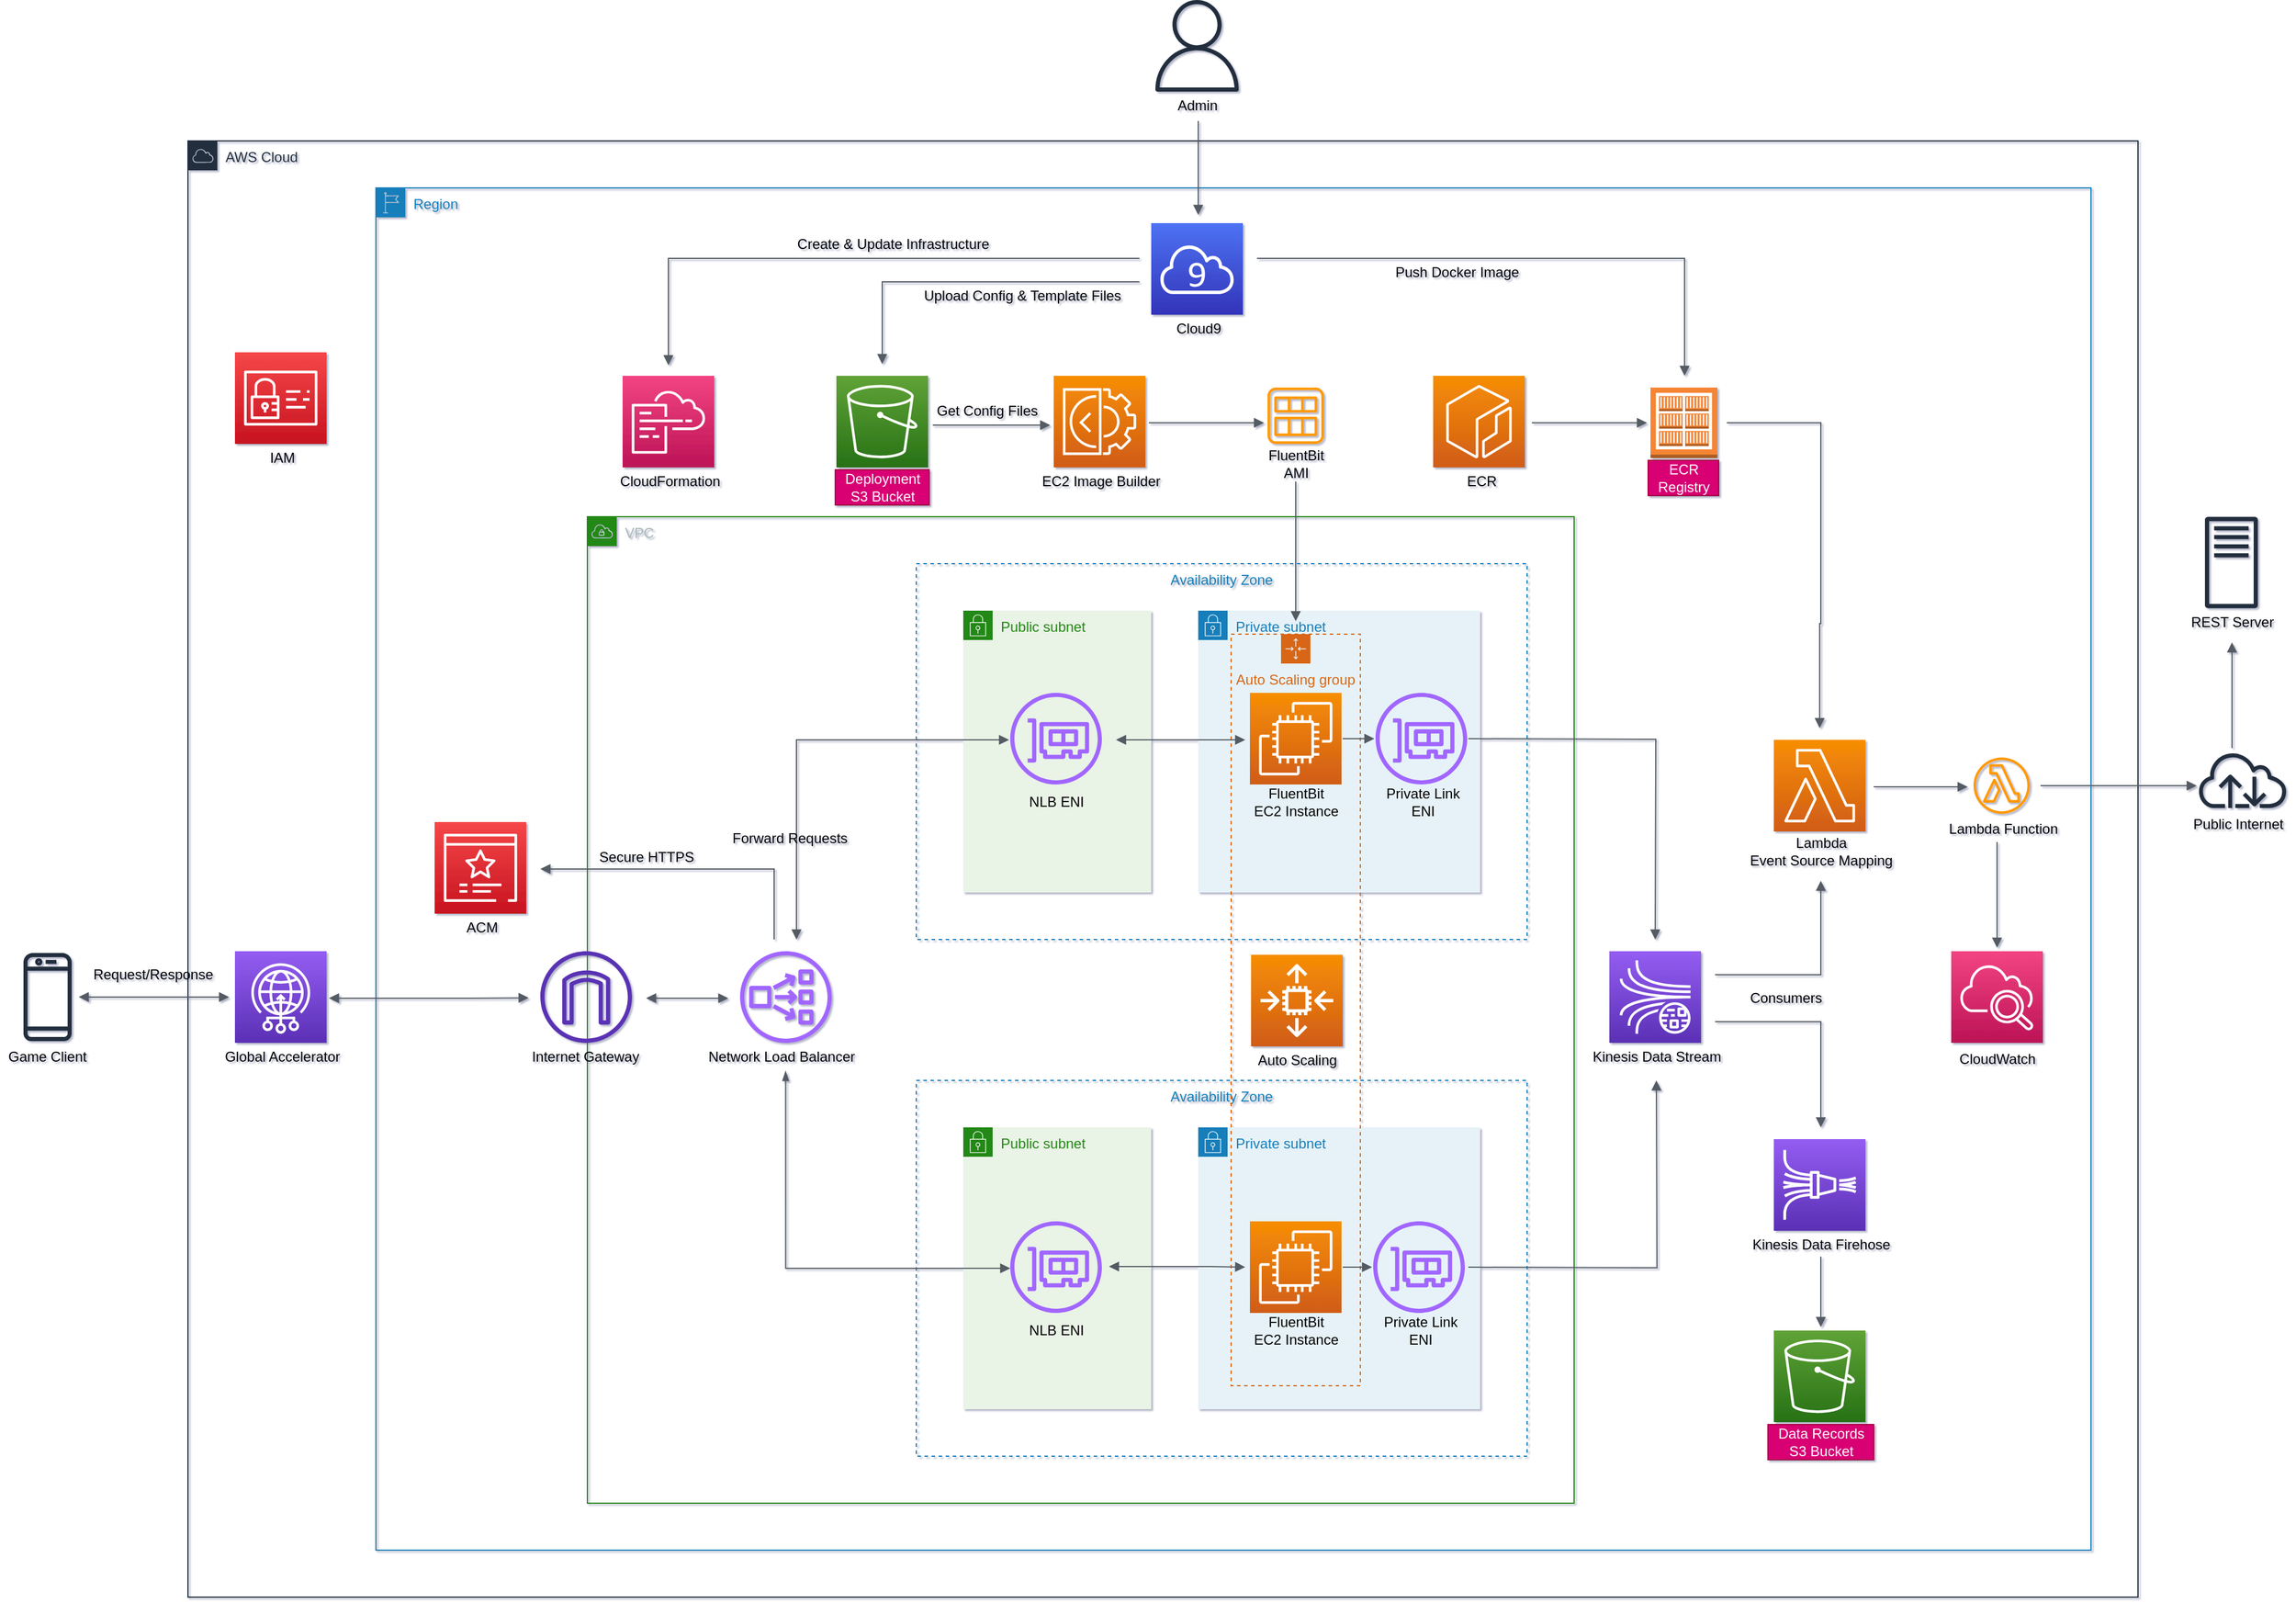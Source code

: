<mxfile version="15.4.0" type="device"><diagram id="oM9d7TpQ21V_8b6BZ9Dz" name="Page-1"><mxGraphModel dx="946" dy="680" grid="1" gridSize="10" guides="1" tooltips="1" connect="1" arrows="1" fold="1" page="1" pageScale="1" pageWidth="200000" pageHeight="200000" math="0" shadow="1"><root><mxCell id="0"/><mxCell id="cVVjXSTc7VcKOAbmypUB-45" value="Layer 0 - AWS" style="" parent="0"/><mxCell id="cVVjXSTc7VcKOAbmypUB-49" value="AWS Cloud" style="points=[[0,0],[0.25,0],[0.5,0],[0.75,0],[1,0],[1,0.25],[1,0.5],[1,0.75],[1,1],[0.75,1],[0.5,1],[0.25,1],[0,1],[0,0.75],[0,0.5],[0,0.25]];outlineConnect=0;gradientColor=none;html=1;whiteSpace=wrap;fontSize=12;fontStyle=0;shape=mxgraph.aws4.group;grIcon=mxgraph.aws4.group_aws_cloud;strokeColor=#232F3E;fillColor=none;verticalAlign=top;align=left;spacingLeft=30;fontColor=#232F3E;dashed=0;shadow=0;" parent="cVVjXSTc7VcKOAbmypUB-45" vertex="1"><mxGeometry x="2340" y="1120" width="1660" height="1240" as="geometry"/></mxCell><mxCell id="cVVjXSTc7VcKOAbmypUB-133" value="Layer 1 - Region" style="" parent="0"/><mxCell id="cVVjXSTc7VcKOAbmypUB-134" value="Region" style="points=[[0,0],[0.25,0],[0.5,0],[0.75,0],[1,0],[1,0.25],[1,0.5],[1,0.75],[1,1],[0.75,1],[0.5,1],[0.25,1],[0,1],[0,0.75],[0,0.5],[0,0.25]];outlineConnect=0;gradientColor=none;html=1;whiteSpace=wrap;fontSize=12;fontStyle=0;shape=mxgraph.aws4.group;grIcon=mxgraph.aws4.group_region;strokeColor=#147EBA;fillColor=none;verticalAlign=top;align=left;spacingLeft=30;fontColor=#147EBA;dashed=0;shadow=0;" parent="cVVjXSTc7VcKOAbmypUB-133" vertex="1"><mxGeometry x="2500" y="1160" width="1460" height="1160" as="geometry"/></mxCell><mxCell id="WE5srLcFB4wfGxk5OwJe-25" value="" style="sketch=0;points=[[0,0,0],[0.25,0,0],[0.5,0,0],[0.75,0,0],[1,0,0],[0,1,0],[0.25,1,0],[0.5,1,0],[0.75,1,0],[1,1,0],[0,0.25,0],[0,0.5,0],[0,0.75,0],[1,0.25,0],[1,0.5,0],[1,0.75,0]];outlineConnect=0;fontColor=#232F3E;gradientColor=#F78E04;gradientDirection=north;fillColor=#D05C17;strokeColor=#ffffff;dashed=0;verticalLabelPosition=bottom;verticalAlign=top;align=center;html=1;fontSize=12;fontStyle=0;aspect=fixed;shape=mxgraph.aws4.resourceIcon;resIcon=mxgraph.aws4.ec2_image_builder;" parent="cVVjXSTc7VcKOAbmypUB-133" vertex="1"><mxGeometry x="3077" y="1320" width="78" height="78" as="geometry"/></mxCell><mxCell id="WE5srLcFB4wfGxk5OwJe-26" value="" style="sketch=0;outlineConnect=0;fontColor=#232F3E;gradientColor=none;fillColor=#FF9900;strokeColor=none;dashed=0;verticalLabelPosition=bottom;verticalAlign=top;align=center;html=1;fontSize=12;fontStyle=0;aspect=fixed;pointerEvents=1;shape=mxgraph.aws4.ami;" parent="cVVjXSTc7VcKOAbmypUB-133" vertex="1"><mxGeometry x="3259" y="1330" width="48" height="48" as="geometry"/></mxCell><mxCell id="WE5srLcFB4wfGxk5OwJe-31" value="" style="edgeStyle=orthogonalEdgeStyle;html=1;endArrow=block;elbow=vertical;startArrow=none;endFill=1;strokeColor=#545B64;rounded=0;" parent="cVVjXSTc7VcKOAbmypUB-133" edge="1"><mxGeometry width="100" relative="1" as="geometry"><mxPoint x="3158" y="1360" as="sourcePoint"/><mxPoint x="3256" y="1360" as="targetPoint"/></mxGeometry></mxCell><mxCell id="WE5srLcFB4wfGxk5OwJe-32" value="" style="edgeStyle=orthogonalEdgeStyle;html=1;endArrow=block;elbow=vertical;startArrow=none;startFill=0;strokeColor=#545B64;rounded=0;endFill=1;" parent="cVVjXSTc7VcKOAbmypUB-133" edge="1"><mxGeometry width="100" relative="1" as="geometry"><mxPoint x="2974" y="1362" as="sourcePoint"/><mxPoint x="3074" y="1362" as="targetPoint"/></mxGeometry></mxCell><mxCell id="XCesEXTjVi1OMtNibeaP-8" value="" style="edgeStyle=orthogonalEdgeStyle;html=1;endArrow=block;elbow=vertical;startArrow=none;endFill=1;strokeColor=#545B64;rounded=0;" edge="1" parent="cVVjXSTc7VcKOAbmypUB-133"><mxGeometry width="100" relative="1" as="geometry"><mxPoint x="3484" y="1360" as="sourcePoint"/><mxPoint x="3582" y="1360" as="targetPoint"/></mxGeometry></mxCell><mxCell id="cVVjXSTc7VcKOAbmypUB-46" value="Layer 2 - VPC" style="" parent="0"/><mxCell id="cVVjXSTc7VcKOAbmypUB-52" value="VPC" style="points=[[0,0],[0.25,0],[0.5,0],[0.75,0],[1,0],[1,0.25],[1,0.5],[1,0.75],[1,1],[0.75,1],[0.5,1],[0.25,1],[0,1],[0,0.75],[0,0.5],[0,0.25]];outlineConnect=0;gradientColor=none;html=1;whiteSpace=wrap;fontSize=12;fontStyle=0;shape=mxgraph.aws4.group;grIcon=mxgraph.aws4.group_vpc;strokeColor=#248814;fillColor=none;verticalAlign=top;align=left;spacingLeft=30;fontColor=#AAB7B8;dashed=0;shadow=0;" parent="cVVjXSTc7VcKOAbmypUB-46" vertex="1"><mxGeometry x="2680" y="1440" width="840" height="840" as="geometry"/></mxCell><mxCell id="cVVjXSTc7VcKOAbmypUB-47" value="Layer 3 - AZs" style="" parent="0"/><mxCell id="cVVjXSTc7VcKOAbmypUB-53" value="Availability Zone" style="fillColor=none;strokeColor=#147EBA;dashed=1;verticalAlign=top;fontStyle=0;fontColor=#147EBA;shadow=0;" parent="cVVjXSTc7VcKOAbmypUB-47" vertex="1"><mxGeometry x="2960" y="1480" width="520" height="320" as="geometry"/></mxCell><mxCell id="cVVjXSTc7VcKOAbmypUB-69" value="Availability Zone" style="fillColor=none;strokeColor=#147EBA;dashed=1;verticalAlign=top;fontStyle=0;fontColor=#147EBA;shadow=0;" parent="cVVjXSTc7VcKOAbmypUB-47" vertex="1"><mxGeometry x="2960" y="1920" width="520" height="320" as="geometry"/></mxCell><mxCell id="cVVjXSTc7VcKOAbmypUB-48" value="Layer 4 - Subnets" style="" parent="0"/><mxCell id="cVVjXSTc7VcKOAbmypUB-57" value="Public subnet" style="points=[[0,0],[0.25,0],[0.5,0],[0.75,0],[1,0],[1,0.25],[1,0.5],[1,0.75],[1,1],[0.75,1],[0.5,1],[0.25,1],[0,1],[0,0.75],[0,0.5],[0,0.25]];outlineConnect=0;gradientColor=none;html=1;whiteSpace=wrap;fontSize=12;fontStyle=0;shape=mxgraph.aws4.group;grIcon=mxgraph.aws4.group_security_group;grStroke=0;strokeColor=#248814;fillColor=#E9F3E6;verticalAlign=top;align=left;spacingLeft=30;fontColor=#248814;dashed=0;shadow=0;" parent="cVVjXSTc7VcKOAbmypUB-48" vertex="1"><mxGeometry x="3000" y="1520" width="160" height="240" as="geometry"/></mxCell><mxCell id="cVVjXSTc7VcKOAbmypUB-58" value="Private subnet" style="points=[[0,0],[0.25,0],[0.5,0],[0.75,0],[1,0],[1,0.25],[1,0.5],[1,0.75],[1,1],[0.75,1],[0.5,1],[0.25,1],[0,1],[0,0.75],[0,0.5],[0,0.25]];outlineConnect=0;gradientColor=none;html=1;whiteSpace=wrap;fontSize=12;fontStyle=0;shape=mxgraph.aws4.group;grIcon=mxgraph.aws4.group_security_group;grStroke=0;strokeColor=#147EBA;fillColor=#E6F2F8;verticalAlign=top;align=left;spacingLeft=30;fontColor=#147EBA;dashed=0;shadow=0;" parent="cVVjXSTc7VcKOAbmypUB-48" vertex="1"><mxGeometry x="3200" y="1520" width="240" height="240" as="geometry"/></mxCell><mxCell id="cVVjXSTc7VcKOAbmypUB-70" value="Private subnet" style="points=[[0,0],[0.25,0],[0.5,0],[0.75,0],[1,0],[1,0.25],[1,0.5],[1,0.75],[1,1],[0.75,1],[0.5,1],[0.25,1],[0,1],[0,0.75],[0,0.5],[0,0.25]];outlineConnect=0;gradientColor=none;html=1;whiteSpace=wrap;fontSize=12;fontStyle=0;shape=mxgraph.aws4.group;grIcon=mxgraph.aws4.group_security_group;grStroke=0;strokeColor=#147EBA;fillColor=#E6F2F8;verticalAlign=top;align=left;spacingLeft=30;fontColor=#147EBA;dashed=0;shadow=0;" parent="cVVjXSTc7VcKOAbmypUB-48" vertex="1"><mxGeometry x="3200" y="1960" width="240" height="240" as="geometry"/></mxCell><mxCell id="cVVjXSTc7VcKOAbmypUB-96" value="Public subnet" style="points=[[0,0],[0.25,0],[0.5,0],[0.75,0],[1,0],[1,0.25],[1,0.5],[1,0.75],[1,1],[0.75,1],[0.5,1],[0.25,1],[0,1],[0,0.75],[0,0.5],[0,0.25]];outlineConnect=0;gradientColor=none;html=1;whiteSpace=wrap;fontSize=12;fontStyle=0;shape=mxgraph.aws4.group;grIcon=mxgraph.aws4.group_security_group;grStroke=0;strokeColor=#248814;fillColor=#E9F3E6;verticalAlign=top;align=left;spacingLeft=30;fontColor=#248814;dashed=0;shadow=0;" parent="cVVjXSTc7VcKOAbmypUB-48" vertex="1"><mxGeometry x="3000" y="1960" width="160" height="240" as="geometry"/></mxCell><mxCell id="cVVjXSTc7VcKOAbmypUB-60" value="Layer 5 - ASGs" style="" parent="0"/><mxCell id="cVVjXSTc7VcKOAbmypUB-61" value="Auto Scaling group" style="points=[[0,0],[0.25,0],[0.5,0],[0.75,0],[1,0],[1,0.25],[1,0.5],[1,0.75],[1,1],[0.75,1],[0.5,1],[0.25,1],[0,1],[0,0.75],[0,0.5],[0,0.25]];outlineConnect=0;gradientColor=none;html=1;whiteSpace=wrap;fontSize=12;fontStyle=0;shape=mxgraph.aws4.groupCenter;grIcon=mxgraph.aws4.group_auto_scaling_group;grStroke=1;strokeColor=#D86613;fillColor=none;verticalAlign=top;align=center;fontColor=#D86613;dashed=1;spacingTop=25;shadow=0;" parent="cVVjXSTc7VcKOAbmypUB-60" vertex="1"><mxGeometry x="3228" y="1540" width="110" height="640" as="geometry"/></mxCell><mxCell id="XCesEXTjVi1OMtNibeaP-11" value="" style="sketch=0;points=[[0,0,0],[0.25,0,0],[0.5,0,0],[0.75,0,0],[1,0,0],[0,1,0],[0.25,1,0],[0.5,1,0],[0.75,1,0],[1,1,0],[0,0.25,0],[0,0.5,0],[0,0.75,0],[1,0.25,0],[1,0.5,0],[1,0.75,0]];outlineConnect=0;fontColor=#232F3E;gradientColor=#4D72F3;gradientDirection=north;fillColor=#3334B9;strokeColor=#ffffff;dashed=0;verticalLabelPosition=bottom;verticalAlign=top;align=center;html=1;fontSize=12;fontStyle=0;aspect=fixed;shape=mxgraph.aws4.resourceIcon;resIcon=mxgraph.aws4.cloud9;" vertex="1" parent="cVVjXSTc7VcKOAbmypUB-60"><mxGeometry x="3160" y="1190" width="78" height="78" as="geometry"/></mxCell><mxCell id="XCesEXTjVi1OMtNibeaP-13" value="" style="edgeStyle=orthogonalEdgeStyle;html=1;endArrow=none;elbow=vertical;startArrow=block;startFill=1;strokeColor=#545B64;rounded=0;" edge="1" parent="cVVjXSTc7VcKOAbmypUB-60"><mxGeometry width="100" relative="1" as="geometry"><mxPoint x="2749" y="1311" as="sourcePoint"/><mxPoint x="3150" y="1220" as="targetPoint"/><Array as="points"><mxPoint x="2749" y="1220"/></Array></mxGeometry></mxCell><mxCell id="XCesEXTjVi1OMtNibeaP-14" value="" style="edgeStyle=orthogonalEdgeStyle;html=1;endArrow=none;elbow=vertical;startArrow=block;startFill=1;strokeColor=#545B64;rounded=0;" edge="1" parent="cVVjXSTc7VcKOAbmypUB-60"><mxGeometry width="100" relative="1" as="geometry"><mxPoint x="2931" y="1310" as="sourcePoint"/><mxPoint x="3150" y="1240" as="targetPoint"/><Array as="points"><mxPoint x="2931" y="1240"/><mxPoint x="3150" y="1240"/></Array></mxGeometry></mxCell><mxCell id="XCesEXTjVi1OMtNibeaP-16" value="" style="edgeStyle=orthogonalEdgeStyle;html=1;endArrow=block;elbow=vertical;startArrow=none;endFill=1;strokeColor=#545B64;rounded=0;" edge="1" parent="cVVjXSTc7VcKOAbmypUB-60"><mxGeometry width="100" relative="1" as="geometry"><mxPoint x="3250" y="1220" as="sourcePoint"/><mxPoint x="3614" y="1320" as="targetPoint"/><Array as="points"><mxPoint x="3614" y="1220"/></Array></mxGeometry></mxCell><mxCell id="XCesEXTjVi1OMtNibeaP-21" value="" style="sketch=0;outlineConnect=0;fontColor=#232F3E;gradientColor=none;fillColor=#232F3E;strokeColor=none;dashed=0;verticalLabelPosition=bottom;verticalAlign=top;align=center;html=1;fontSize=12;fontStyle=0;aspect=fixed;pointerEvents=1;shape=mxgraph.aws4.user;" vertex="1" parent="cVVjXSTc7VcKOAbmypUB-60"><mxGeometry x="3160" y="1000" width="78" height="78" as="geometry"/></mxCell><mxCell id="cVVjXSTc7VcKOAbmypUB-62" value="Layer 6 - Services" style="" parent="0"/><mxCell id="cVVjXSTc7VcKOAbmypUB-65" value="" style="outlineConnect=0;fontColor=#232F3E;gradientColor=#F78E04;gradientDirection=north;fillColor=#D05C17;strokeColor=#ffffff;dashed=0;verticalLabelPosition=bottom;verticalAlign=top;align=center;html=1;fontSize=12;fontStyle=0;aspect=fixed;shape=mxgraph.aws4.resourceIcon;resIcon=mxgraph.aws4.ec2;shadow=0;" parent="cVVjXSTc7VcKOAbmypUB-62" vertex="1"><mxGeometry x="3244" y="1590" width="78" height="78" as="geometry"/></mxCell><mxCell id="cVVjXSTc7VcKOAbmypUB-106" value="" style="outlineConnect=0;fontColor=#232F3E;gradientColor=#F78E04;gradientDirection=north;fillColor=#D05C17;strokeColor=#ffffff;dashed=0;verticalLabelPosition=bottom;verticalAlign=top;align=center;html=1;fontSize=12;fontStyle=0;aspect=fixed;shape=mxgraph.aws4.resourceIcon;resIcon=mxgraph.aws4.ec2;shadow=0;" parent="cVVjXSTc7VcKOAbmypUB-62" vertex="1"><mxGeometry x="3244" y="2040" width="78" height="78" as="geometry"/></mxCell><mxCell id="cVVjXSTc7VcKOAbmypUB-111" value="" style="outlineConnect=0;fontColor=#232F3E;gradientColor=#F78E04;gradientDirection=north;fillColor=#D05C17;strokeColor=#ffffff;dashed=0;verticalLabelPosition=bottom;verticalAlign=top;align=center;html=1;fontSize=12;fontStyle=0;aspect=fixed;shape=mxgraph.aws4.resourceIcon;resIcon=mxgraph.aws4.auto_scaling2;shadow=0;" parent="cVVjXSTc7VcKOAbmypUB-62" vertex="1"><mxGeometry x="3245" y="1813" width="78" height="78" as="geometry"/></mxCell><mxCell id="cVVjXSTc7VcKOAbmypUB-130" value="" style="outlineConnect=0;fontColor=#232F3E;gradientColor=none;fillColor=#5A30B5;strokeColor=none;dashed=0;verticalLabelPosition=bottom;verticalAlign=top;align=center;html=1;fontSize=12;fontStyle=0;aspect=fixed;pointerEvents=1;shape=mxgraph.aws4.internet_gateway;shadow=0;" parent="cVVjXSTc7VcKOAbmypUB-62" vertex="1"><mxGeometry x="2640" y="1810" width="78" height="78" as="geometry"/></mxCell><mxCell id="cVVjXSTc7VcKOAbmypUB-142" value="" style="outlineConnect=0;fontColor=#232F3E;gradientColor=#60A337;gradientDirection=north;fillColor=#277116;strokeColor=#ffffff;dashed=0;verticalLabelPosition=bottom;verticalAlign=top;align=center;html=1;fontSize=12;fontStyle=0;aspect=fixed;shape=mxgraph.aws4.resourceIcon;resIcon=mxgraph.aws4.s3;shadow=0;" parent="cVVjXSTc7VcKOAbmypUB-62" vertex="1"><mxGeometry x="3690" y="2133" width="78" height="78" as="geometry"/></mxCell><mxCell id="cVVjXSTc7VcKOAbmypUB-150" value="" style="outlineConnect=0;fontColor=#232F3E;gradientColor=#F54749;gradientDirection=north;fillColor=#C7131F;strokeColor=#ffffff;dashed=0;verticalLabelPosition=bottom;verticalAlign=top;align=center;html=1;fontSize=12;fontStyle=0;aspect=fixed;shape=mxgraph.aws4.resourceIcon;resIcon=mxgraph.aws4.certificate_manager_3;shadow=0;" parent="cVVjXSTc7VcKOAbmypUB-62" vertex="1"><mxGeometry x="2550" y="1700" width="78" height="78" as="geometry"/></mxCell><mxCell id="cVVjXSTc7VcKOAbmypUB-177" value="" style="outlineConnect=0;fontColor=#232F3E;gradientColor=#F54749;gradientDirection=north;fillColor=#C7131F;strokeColor=#ffffff;dashed=0;verticalLabelPosition=bottom;verticalAlign=top;align=center;html=1;fontSize=12;fontStyle=0;aspect=fixed;shape=mxgraph.aws4.resourceIcon;resIcon=mxgraph.aws4.identity_and_access_management;shadow=0;" parent="cVVjXSTc7VcKOAbmypUB-62" vertex="1"><mxGeometry x="2380" y="1300" width="78" height="78" as="geometry"/></mxCell><mxCell id="cVVjXSTc7VcKOAbmypUB-178" value="" style="outlineConnect=0;fontColor=#232F3E;gradientColor=#F34482;gradientDirection=north;fillColor=#BC1356;strokeColor=#ffffff;dashed=0;verticalLabelPosition=bottom;verticalAlign=top;align=center;html=1;fontSize=12;fontStyle=0;aspect=fixed;shape=mxgraph.aws4.resourceIcon;resIcon=mxgraph.aws4.cloudformation;shadow=0;" parent="cVVjXSTc7VcKOAbmypUB-62" vertex="1"><mxGeometry x="2710" y="1320" width="78" height="78" as="geometry"/></mxCell><mxCell id="WE5srLcFB4wfGxk5OwJe-0" value="" style="sketch=0;outlineConnect=0;fontColor=#232F3E;gradientColor=none;fillColor=#A166FF;strokeColor=none;dashed=0;verticalLabelPosition=bottom;verticalAlign=top;align=center;html=1;fontSize=12;fontStyle=0;aspect=fixed;pointerEvents=1;shape=mxgraph.aws4.network_load_balancer;" parent="cVVjXSTc7VcKOAbmypUB-62" vertex="1"><mxGeometry x="2810" y="1810" width="78" height="78" as="geometry"/></mxCell><mxCell id="WE5srLcFB4wfGxk5OwJe-1" value="" style="sketch=0;outlineConnect=0;fontColor=#232F3E;gradientColor=none;fillColor=#A166FF;strokeColor=none;dashed=0;verticalLabelPosition=bottom;verticalAlign=top;align=center;html=1;fontSize=12;fontStyle=0;aspect=fixed;pointerEvents=1;shape=mxgraph.aws4.elastic_network_interface;" parent="cVVjXSTc7VcKOAbmypUB-62" vertex="1"><mxGeometry x="3351" y="1590" width="78" height="78" as="geometry"/></mxCell><mxCell id="WE5srLcFB4wfGxk5OwJe-2" value="" style="sketch=0;points=[[0,0,0],[0.25,0,0],[0.5,0,0],[0.75,0,0],[1,0,0],[0,1,0],[0.25,1,0],[0.5,1,0],[0.75,1,0],[1,1,0],[0,0.25,0],[0,0.5,0],[0,0.75,0],[1,0.25,0],[1,0.5,0],[1,0.75,0]];outlineConnect=0;fontColor=#232F3E;gradientColor=#945DF2;gradientDirection=north;fillColor=#5A30B5;strokeColor=#ffffff;dashed=0;verticalLabelPosition=bottom;verticalAlign=top;align=center;html=1;fontSize=12;fontStyle=0;aspect=fixed;shape=mxgraph.aws4.resourceIcon;resIcon=mxgraph.aws4.kinesis_data_streams;" parent="cVVjXSTc7VcKOAbmypUB-62" vertex="1"><mxGeometry x="3550" y="1810" width="78" height="78" as="geometry"/></mxCell><mxCell id="WE5srLcFB4wfGxk5OwJe-3" value="" style="sketch=0;points=[[0,0,0],[0.25,0,0],[0.5,0,0],[0.75,0,0],[1,0,0],[0,1,0],[0.25,1,0],[0.5,1,0],[0.75,1,0],[1,1,0],[0,0.25,0],[0,0.5,0],[0,0.75,0],[1,0.25,0],[1,0.5,0],[1,0.75,0]];outlineConnect=0;fontColor=#232F3E;gradientColor=#945DF2;gradientDirection=north;fillColor=#5A30B5;strokeColor=#ffffff;dashed=0;verticalLabelPosition=bottom;verticalAlign=top;align=center;html=1;fontSize=12;fontStyle=0;aspect=fixed;shape=mxgraph.aws4.resourceIcon;resIcon=mxgraph.aws4.kinesis_data_firehose;" parent="cVVjXSTc7VcKOAbmypUB-62" vertex="1"><mxGeometry x="3690" y="1970" width="78" height="78" as="geometry"/></mxCell><mxCell id="WE5srLcFB4wfGxk5OwJe-4" value="" style="sketch=0;points=[[0,0,0],[0.25,0,0],[0.5,0,0],[0.75,0,0],[1,0,0],[0,1,0],[0.25,1,0],[0.5,1,0],[0.75,1,0],[1,1,0],[0,0.25,0],[0,0.5,0],[0,0.75,0],[1,0.25,0],[1,0.5,0],[1,0.75,0]];outlineConnect=0;fontColor=#232F3E;gradientColor=#F78E04;gradientDirection=north;fillColor=#D05C17;strokeColor=#ffffff;dashed=0;verticalLabelPosition=bottom;verticalAlign=top;align=center;html=1;fontSize=12;fontStyle=0;aspect=fixed;shape=mxgraph.aws4.resourceIcon;resIcon=mxgraph.aws4.lambda;" parent="cVVjXSTc7VcKOAbmypUB-62" vertex="1"><mxGeometry x="3690" y="1630" width="78" height="78" as="geometry"/></mxCell><mxCell id="WE5srLcFB4wfGxk5OwJe-6" value="" style="sketch=0;outlineConnect=0;fontColor=#232F3E;gradientColor=none;fillColor=#FF9900;strokeColor=none;dashed=0;verticalLabelPosition=bottom;verticalAlign=top;align=center;html=1;fontSize=12;fontStyle=0;aspect=fixed;pointerEvents=1;shape=mxgraph.aws4.lambda_function;" parent="cVVjXSTc7VcKOAbmypUB-62" vertex="1"><mxGeometry x="3860" y="1645" width="48" height="48" as="geometry"/></mxCell><mxCell id="WE5srLcFB4wfGxk5OwJe-8" value="" style="sketch=0;outlineConnect=0;fontColor=#232F3E;gradientColor=none;fillColor=#A166FF;strokeColor=none;dashed=0;verticalLabelPosition=bottom;verticalAlign=top;align=center;html=1;fontSize=12;fontStyle=0;aspect=fixed;pointerEvents=1;shape=mxgraph.aws4.elastic_network_interface;" parent="cVVjXSTc7VcKOAbmypUB-62" vertex="1"><mxGeometry x="3349" y="2040" width="78" height="78" as="geometry"/></mxCell><mxCell id="WE5srLcFB4wfGxk5OwJe-9" value="" style="edgeStyle=orthogonalEdgeStyle;html=1;endArrow=block;elbow=vertical;startArrow=none;endFill=1;strokeColor=#545B64;rounded=0;" parent="cVVjXSTc7VcKOAbmypUB-62" edge="1"><mxGeometry width="100" relative="1" as="geometry"><mxPoint x="3323" y="1629" as="sourcePoint"/><mxPoint x="3350" y="1629" as="targetPoint"/></mxGeometry></mxCell><mxCell id="WE5srLcFB4wfGxk5OwJe-11" value="" style="edgeStyle=orthogonalEdgeStyle;html=1;endArrow=block;elbow=vertical;startArrow=none;endFill=1;strokeColor=#545B64;rounded=0;" parent="cVVjXSTc7VcKOAbmypUB-62" edge="1"><mxGeometry width="100" relative="1" as="geometry"><mxPoint x="3323" y="2079" as="sourcePoint"/><mxPoint x="3348" y="2079" as="targetPoint"/></mxGeometry></mxCell><mxCell id="WE5srLcFB4wfGxk5OwJe-12" value="" style="edgeStyle=orthogonalEdgeStyle;html=1;endArrow=block;elbow=vertical;startArrow=none;endFill=1;strokeColor=#545B64;rounded=0;startFill=0;" parent="cVVjXSTc7VcKOAbmypUB-62" edge="1"><mxGeometry width="100" relative="1" as="geometry"><mxPoint x="3640" y="1870" as="sourcePoint"/><mxPoint x="3730" y="1960" as="targetPoint"/><Array as="points"><mxPoint x="3730" y="1870"/><mxPoint x="3730" y="1960"/></Array></mxGeometry></mxCell><mxCell id="WE5srLcFB4wfGxk5OwJe-14" value="" style="edgeStyle=orthogonalEdgeStyle;html=1;endArrow=block;elbow=vertical;startArrow=none;endFill=1;strokeColor=#545B64;rounded=0;startFill=0;" parent="cVVjXSTc7VcKOAbmypUB-62" edge="1"><mxGeometry width="100" relative="1" as="geometry"><mxPoint x="3640" y="1830" as="sourcePoint"/><mxPoint x="3730" y="1750" as="targetPoint"/><Array as="points"><mxPoint x="3730" y="1830"/></Array></mxGeometry></mxCell><mxCell id="WE5srLcFB4wfGxk5OwJe-17" value="" style="sketch=0;outlineConnect=0;fontColor=#232F3E;gradientColor=none;fillColor=#A166FF;strokeColor=none;dashed=0;verticalLabelPosition=bottom;verticalAlign=top;align=center;html=1;fontSize=12;fontStyle=0;aspect=fixed;pointerEvents=1;shape=mxgraph.aws4.elastic_network_interface;" parent="cVVjXSTc7VcKOAbmypUB-62" vertex="1"><mxGeometry x="3040" y="1590" width="78" height="78" as="geometry"/></mxCell><mxCell id="WE5srLcFB4wfGxk5OwJe-18" value="" style="sketch=0;outlineConnect=0;fontColor=#232F3E;gradientColor=none;fillColor=#A166FF;strokeColor=none;dashed=0;verticalLabelPosition=bottom;verticalAlign=top;align=center;html=1;fontSize=12;fontStyle=0;aspect=fixed;pointerEvents=1;shape=mxgraph.aws4.elastic_network_interface;" parent="cVVjXSTc7VcKOAbmypUB-62" vertex="1"><mxGeometry x="3040" y="2040" width="78" height="78" as="geometry"/></mxCell><mxCell id="WE5srLcFB4wfGxk5OwJe-19" value="" style="edgeStyle=orthogonalEdgeStyle;html=1;endArrow=block;elbow=vertical;startArrow=block;endFill=1;strokeColor=#545B64;rounded=0;startFill=1;" parent="cVVjXSTc7VcKOAbmypUB-62" edge="1"><mxGeometry width="100" relative="1" as="geometry"><mxPoint x="3130" y="1630" as="sourcePoint"/><mxPoint x="3240" y="1630" as="targetPoint"/></mxGeometry></mxCell><mxCell id="WE5srLcFB4wfGxk5OwJe-20" value="" style="edgeStyle=orthogonalEdgeStyle;html=1;endArrow=block;elbow=vertical;startArrow=block;endFill=1;strokeColor=#545B64;rounded=0;startFill=1;" parent="cVVjXSTc7VcKOAbmypUB-62" edge="1"><mxGeometry width="100" relative="1" as="geometry"><mxPoint x="3124" y="2078.5" as="sourcePoint"/><mxPoint x="3240" y="2079" as="targetPoint"/><Array as="points"><mxPoint x="3210" y="2079"/><mxPoint x="3210" y="2079"/></Array></mxGeometry></mxCell><mxCell id="WE5srLcFB4wfGxk5OwJe-21" value="" style="edgeStyle=orthogonalEdgeStyle;html=1;endArrow=none;elbow=vertical;startArrow=block;endFill=0;strokeColor=#545B64;rounded=0;startFill=1;" parent="cVVjXSTc7VcKOAbmypUB-62" edge="1"><mxGeometry width="100" relative="1" as="geometry"><mxPoint x="2640" y="1740" as="sourcePoint"/><mxPoint x="2839" y="1800" as="targetPoint"/><Array as="points"><mxPoint x="2839" y="1740"/><mxPoint x="2839" y="1800"/></Array></mxGeometry></mxCell><mxCell id="WE5srLcFB4wfGxk5OwJe-22" value="" style="sketch=0;points=[[0,0,0],[0.25,0,0],[0.5,0,0],[0.75,0,0],[1,0,0],[0,1,0],[0.25,1,0],[0.5,1,0],[0.75,1,0],[1,1,0],[0,0.25,0],[0,0.5,0],[0,0.75,0],[1,0.25,0],[1,0.5,0],[1,0.75,0]];outlineConnect=0;fontColor=#232F3E;gradientColor=#945DF2;gradientDirection=north;fillColor=#5A30B5;strokeColor=#ffffff;dashed=0;verticalLabelPosition=bottom;verticalAlign=top;align=center;html=1;fontSize=12;fontStyle=0;aspect=fixed;shape=mxgraph.aws4.resourceIcon;resIcon=mxgraph.aws4.global_accelerator;" parent="cVVjXSTc7VcKOAbmypUB-62" vertex="1"><mxGeometry x="2380" y="1810" width="78" height="78" as="geometry"/></mxCell><mxCell id="WE5srLcFB4wfGxk5OwJe-23" value="" style="sketch=0;points=[[0,0,0],[0.25,0,0],[0.5,0,0],[0.75,0,0],[1,0,0],[0,1,0],[0.25,1,0],[0.5,1,0],[0.75,1,0],[1,1,0],[0,0.25,0],[0,0.5,0],[0,0.75,0],[1,0.25,0],[1,0.5,0],[1,0.75,0]];points=[[0,0,0],[0.25,0,0],[0.5,0,0],[0.75,0,0],[1,0,0],[0,1,0],[0.25,1,0],[0.5,1,0],[0.75,1,0],[1,1,0],[0,0.25,0],[0,0.5,0],[0,0.75,0],[1,0.25,0],[1,0.5,0],[1,0.75,0]];outlineConnect=0;fontColor=#232F3E;gradientColor=#F34482;gradientDirection=north;fillColor=#BC1356;strokeColor=#ffffff;dashed=0;verticalLabelPosition=bottom;verticalAlign=top;align=center;html=1;fontSize=12;fontStyle=0;aspect=fixed;shape=mxgraph.aws4.resourceIcon;resIcon=mxgraph.aws4.cloudwatch_2;" parent="cVVjXSTc7VcKOAbmypUB-62" vertex="1"><mxGeometry x="3841" y="1810" width="78" height="78" as="geometry"/></mxCell><mxCell id="WE5srLcFB4wfGxk5OwJe-29" value="" style="outlineConnect=0;fontColor=#232F3E;gradientColor=#60A337;gradientDirection=north;fillColor=#277116;strokeColor=#ffffff;dashed=0;verticalLabelPosition=bottom;verticalAlign=top;align=center;html=1;fontSize=12;fontStyle=0;aspect=fixed;shape=mxgraph.aws4.resourceIcon;resIcon=mxgraph.aws4.s3;shadow=0;" parent="cVVjXSTc7VcKOAbmypUB-62" vertex="1"><mxGeometry x="2892" y="1320" width="78" height="78" as="geometry"/></mxCell><mxCell id="WE5srLcFB4wfGxk5OwJe-42" value="" style="edgeStyle=orthogonalEdgeStyle;html=1;endArrow=block;elbow=vertical;startArrow=none;endFill=1;strokeColor=#545B64;rounded=0;" parent="cVVjXSTc7VcKOAbmypUB-62" edge="1"><mxGeometry width="100" relative="1" as="geometry"><mxPoint x="3775" y="1670" as="sourcePoint"/><mxPoint x="3855" y="1670" as="targetPoint"/><Array as="points"><mxPoint x="3775" y="1670"/></Array></mxGeometry></mxCell><mxCell id="WE5srLcFB4wfGxk5OwJe-43" value="" style="outlineConnect=0;dashed=0;verticalLabelPosition=bottom;verticalAlign=top;align=center;html=1;shape=mxgraph.aws3.ecr_registry;fillColor=#F58534;gradientColor=none;" parent="cVVjXSTc7VcKOAbmypUB-62" vertex="1"><mxGeometry x="3585" y="1330" width="57" height="60" as="geometry"/></mxCell><mxCell id="WE5srLcFB4wfGxk5OwJe-46" value="" style="sketch=0;points=[[0,0,0],[0.25,0,0],[0.5,0,0],[0.75,0,0],[1,0,0],[0,1,0],[0.25,1,0],[0.5,1,0],[0.75,1,0],[1,1,0],[0,0.25,0],[0,0.5,0],[0,0.75,0],[1,0.25,0],[1,0.5,0],[1,0.75,0]];outlineConnect=0;fontColor=#232F3E;gradientColor=#F78E04;gradientDirection=north;fillColor=#D05C17;strokeColor=#ffffff;dashed=0;verticalLabelPosition=bottom;verticalAlign=top;align=center;html=1;fontSize=12;fontStyle=0;aspect=fixed;shape=mxgraph.aws4.resourceIcon;resIcon=mxgraph.aws4.ecr;" parent="cVVjXSTc7VcKOAbmypUB-62" vertex="1"><mxGeometry x="3400" y="1320" width="78" height="78" as="geometry"/></mxCell><mxCell id="WE5srLcFB4wfGxk5OwJe-56" value="" style="sketch=0;outlineConnect=0;fontColor=#232F3E;gradientColor=none;fillColor=#232F3E;strokeColor=none;dashed=0;verticalLabelPosition=bottom;verticalAlign=top;align=center;html=1;fontSize=12;fontStyle=0;aspect=fixed;pointerEvents=1;shape=mxgraph.aws4.traditional_server;" parent="cVVjXSTc7VcKOAbmypUB-62" vertex="1"><mxGeometry x="4057" y="1440" width="45" height="78" as="geometry"/></mxCell><mxCell id="WE5srLcFB4wfGxk5OwJe-57" value="" style="sketch=0;outlineConnect=0;fontColor=#232F3E;gradientColor=none;fillColor=#232F3E;strokeColor=none;dashed=0;verticalLabelPosition=bottom;verticalAlign=top;align=center;html=1;fontSize=12;fontStyle=0;aspect=fixed;pointerEvents=1;shape=mxgraph.aws4.internet;" parent="cVVjXSTc7VcKOAbmypUB-62" vertex="1"><mxGeometry x="4050" y="1640" width="78" height="48" as="geometry"/></mxCell><mxCell id="WE5srLcFB4wfGxk5OwJe-59" value="" style="edgeStyle=orthogonalEdgeStyle;html=1;endArrow=block;elbow=vertical;startArrow=none;endFill=1;strokeColor=#545B64;rounded=0;" parent="cVVjXSTc7VcKOAbmypUB-62" edge="1"><mxGeometry width="100" relative="1" as="geometry"><mxPoint x="3917" y="1669" as="sourcePoint"/><mxPoint x="4050" y="1669" as="targetPoint"/></mxGeometry></mxCell><mxCell id="WE5srLcFB4wfGxk5OwJe-61" value="" style="edgeStyle=orthogonalEdgeStyle;html=1;endArrow=block;elbow=vertical;startArrow=none;endFill=1;strokeColor=#545B64;rounded=0;" parent="cVVjXSTc7VcKOAbmypUB-62" edge="1"><mxGeometry width="100" relative="1" as="geometry"><mxPoint x="4080" y="1637" as="sourcePoint"/><mxPoint x="4080" y="1547" as="targetPoint"/></mxGeometry></mxCell><mxCell id="WE5srLcFB4wfGxk5OwJe-24" value="" style="sketch=0;outlineConnect=0;fontColor=#232F3E;gradientColor=none;fillColor=#232F3E;strokeColor=none;dashed=0;verticalLabelPosition=bottom;verticalAlign=top;align=center;html=1;fontSize=12;fontStyle=0;aspect=fixed;pointerEvents=1;shape=mxgraph.aws4.mobile_client;" parent="cVVjXSTc7VcKOAbmypUB-62" vertex="1"><mxGeometry x="2200" y="1810" width="41" height="78" as="geometry"/></mxCell><mxCell id="XCesEXTjVi1OMtNibeaP-18" value="" style="edgeStyle=orthogonalEdgeStyle;html=1;endArrow=none;elbow=vertical;startArrow=block;endFill=0;strokeColor=#545B64;rounded=0;startFill=1;" edge="1" parent="cVVjXSTc7VcKOAbmypUB-62"><mxGeometry width="100" relative="1" as="geometry"><mxPoint x="3730" y="2130" as="sourcePoint"/><mxPoint x="3730" y="2070" as="targetPoint"/></mxGeometry></mxCell><mxCell id="XCesEXTjVi1OMtNibeaP-20" value="" style="edgeStyle=orthogonalEdgeStyle;html=1;endArrow=none;elbow=vertical;startArrow=block;endFill=0;strokeColor=#545B64;rounded=0;startFill=1;" edge="1" parent="cVVjXSTc7VcKOAbmypUB-62"><mxGeometry width="100" relative="1" as="geometry"><mxPoint x="3880" y="1807" as="sourcePoint"/><mxPoint x="3880" y="1717" as="targetPoint"/></mxGeometry></mxCell><mxCell id="cVVjXSTc7VcKOAbmypUB-68" value="Layer 7 - Texts &amp; Arrows" style="" parent="0"/><mxCell id="cVVjXSTc7VcKOAbmypUB-97" value="FluentBit&lt;br&gt;EC2 Instance" style="text;html=1;resizable=0;autosize=1;align=center;verticalAlign=middle;points=[];fillColor=none;strokeColor=none;rounded=0;shadow=0;" parent="cVVjXSTc7VcKOAbmypUB-68" vertex="1"><mxGeometry x="3238" y="1668" width="90" height="30" as="geometry"/></mxCell><mxCell id="cVVjXSTc7VcKOAbmypUB-98" value="" style="edgeStyle=orthogonalEdgeStyle;html=1;endArrow=block;elbow=vertical;startArrow=none;endFill=1;strokeColor=#545B64;rounded=0;" parent="cVVjXSTc7VcKOAbmypUB-68" edge="1"><mxGeometry width="100" relative="1" as="geometry"><mxPoint x="3430" y="1629" as="sourcePoint"/><mxPoint x="3589" y="1800" as="targetPoint"/></mxGeometry></mxCell><mxCell id="cVVjXSTc7VcKOAbmypUB-107" value="FluentBit&lt;br&gt;EC2 Instance" style="text;html=1;resizable=0;autosize=1;align=center;verticalAlign=middle;points=[];fillColor=none;strokeColor=none;rounded=0;shadow=0;" parent="cVVjXSTc7VcKOAbmypUB-68" vertex="1"><mxGeometry x="3238" y="2118" width="90" height="30" as="geometry"/></mxCell><mxCell id="cVVjXSTc7VcKOAbmypUB-108" value="" style="edgeStyle=orthogonalEdgeStyle;html=1;endArrow=block;elbow=vertical;startArrow=none;endFill=1;strokeColor=#545B64;rounded=0;" parent="cVVjXSTc7VcKOAbmypUB-68" edge="1"><mxGeometry width="100" relative="1" as="geometry"><mxPoint x="3430" y="2079" as="sourcePoint"/><mxPoint x="3590" y="1920" as="targetPoint"/></mxGeometry></mxCell><mxCell id="cVVjXSTc7VcKOAbmypUB-109" value="Kinesis Data Stream" style="text;html=1;resizable=0;autosize=1;align=center;verticalAlign=middle;points=[];fillColor=none;strokeColor=none;rounded=0;shadow=0;" parent="cVVjXSTc7VcKOAbmypUB-68" vertex="1"><mxGeometry x="3530" y="1890" width="120" height="20" as="geometry"/></mxCell><mxCell id="cVVjXSTc7VcKOAbmypUB-113" value="Auto Scaling" style="text;html=1;resizable=0;autosize=1;align=center;verticalAlign=middle;points=[];fillColor=none;strokeColor=none;rounded=0;shadow=0;" parent="cVVjXSTc7VcKOAbmypUB-68" vertex="1"><mxGeometry x="3244" y="1893" width="80" height="20" as="geometry"/></mxCell><mxCell id="cVVjXSTc7VcKOAbmypUB-122" value="" style="edgeStyle=orthogonalEdgeStyle;html=1;endArrow=block;elbow=vertical;startArrow=block;endFill=1;strokeColor=#545B64;rounded=0;startFill=1;" parent="cVVjXSTc7VcKOAbmypUB-68" edge="1"><mxGeometry width="100" relative="1" as="geometry"><mxPoint x="2858" y="1800" as="sourcePoint"/><mxPoint x="3039" y="1630" as="targetPoint"/><Array as="points"><mxPoint x="2858" y="1630"/></Array></mxGeometry></mxCell><mxCell id="cVVjXSTc7VcKOAbmypUB-123" value="Network Load Balancer" style="text;html=1;resizable=0;autosize=1;align=center;verticalAlign=middle;points=[];fillColor=none;strokeColor=none;rounded=0;shadow=0;" parent="cVVjXSTc7VcKOAbmypUB-68" vertex="1"><mxGeometry x="2775" y="1890" width="140" height="20" as="geometry"/></mxCell><mxCell id="cVVjXSTc7VcKOAbmypUB-124" value="" style="edgeStyle=orthogonalEdgeStyle;html=1;endArrow=block;elbow=vertical;startArrow=blockThin;endFill=1;strokeColor=#545B64;rounded=0;exitX=0.527;exitY=1.1;exitDx=0;exitDy=0;exitPerimeter=0;startFill=1;" parent="cVVjXSTc7VcKOAbmypUB-68" source="cVVjXSTc7VcKOAbmypUB-123" target="WE5srLcFB4wfGxk5OwJe-18" edge="1"><mxGeometry width="100" relative="1" as="geometry"><mxPoint x="2849" y="1920" as="sourcePoint"/><mxPoint x="3240" y="2080" as="targetPoint"/><Array as="points"><mxPoint x="2849" y="2080"/></Array></mxGeometry></mxCell><mxCell id="cVVjXSTc7VcKOAbmypUB-126" value="Forward Requests" style="text;html=1;resizable=0;autosize=1;align=center;verticalAlign=middle;points=[];fillColor=none;strokeColor=none;rounded=0;shadow=0;" parent="cVVjXSTc7VcKOAbmypUB-68" vertex="1"><mxGeometry x="2797" y="1704" width="110" height="20" as="geometry"/></mxCell><mxCell id="cVVjXSTc7VcKOAbmypUB-132" value="" style="edgeStyle=orthogonalEdgeStyle;html=1;endArrow=block;elbow=vertical;startArrow=block;startFill=1;endFill=1;strokeColor=#545B64;rounded=0;" parent="cVVjXSTc7VcKOAbmypUB-68" edge="1"><mxGeometry width="100" relative="1" as="geometry"><mxPoint x="2730" y="1850" as="sourcePoint"/><mxPoint x="2800" y="1850" as="targetPoint"/></mxGeometry></mxCell><mxCell id="cVVjXSTc7VcKOAbmypUB-136" value="Internet Gateway" style="text;html=1;resizable=0;autosize=1;align=center;verticalAlign=middle;points=[];fillColor=none;strokeColor=none;rounded=0;shadow=0;" parent="cVVjXSTc7VcKOAbmypUB-68" vertex="1"><mxGeometry x="2623" y="1890" width="110" height="20" as="geometry"/></mxCell><mxCell id="cVVjXSTc7VcKOAbmypUB-138" value="Kinesis Data Firehose" style="text;html=1;resizable=0;autosize=1;align=center;verticalAlign=middle;points=[];fillColor=none;strokeColor=none;rounded=0;shadow=0;" parent="cVVjXSTc7VcKOAbmypUB-68" vertex="1"><mxGeometry x="3665" y="2050" width="130" height="20" as="geometry"/></mxCell><mxCell id="cVVjXSTc7VcKOAbmypUB-144" value="Data Records&lt;br&gt;S3 Bucket" style="text;html=1;resizable=0;autosize=1;align=center;verticalAlign=middle;points=[];fillColor=#d80073;strokeColor=#A50040;rounded=0;shadow=0;fontColor=#ffffff;" parent="cVVjXSTc7VcKOAbmypUB-68" vertex="1"><mxGeometry x="3685" y="2213" width="90" height="30" as="geometry"/></mxCell><mxCell id="cVVjXSTc7VcKOAbmypUB-149" value="Get Config Files" style="text;html=1;resizable=0;autosize=1;align=center;verticalAlign=middle;points=[];fillColor=none;strokeColor=none;rounded=0;shadow=0;" parent="cVVjXSTc7VcKOAbmypUB-68" vertex="1"><mxGeometry x="2970" y="1340" width="100" height="20" as="geometry"/></mxCell><mxCell id="cVVjXSTc7VcKOAbmypUB-151" value="ACM" style="text;html=1;resizable=0;autosize=1;align=center;verticalAlign=middle;points=[];rounded=0;shadow=0;" parent="cVVjXSTc7VcKOAbmypUB-68" vertex="1"><mxGeometry x="2570" y="1780" width="40" height="20" as="geometry"/></mxCell><mxCell id="cVVjXSTc7VcKOAbmypUB-156" value="Global Accelerator" style="text;html=1;resizable=0;autosize=1;align=center;verticalAlign=middle;points=[];rounded=0;shadow=0;" parent="cVVjXSTc7VcKOAbmypUB-68" vertex="1"><mxGeometry x="2365" y="1890" width="110" height="20" as="geometry"/></mxCell><mxCell id="cVVjXSTc7VcKOAbmypUB-158" value="Secure HTTPS" style="text;html=1;resizable=0;autosize=1;align=center;verticalAlign=middle;points=[];fillColor=none;strokeColor=none;rounded=0;shadow=0;" parent="cVVjXSTc7VcKOAbmypUB-68" vertex="1"><mxGeometry x="2680" y="1720" width="100" height="20" as="geometry"/></mxCell><mxCell id="cVVjXSTc7VcKOAbmypUB-159" value="" style="edgeStyle=orthogonalEdgeStyle;html=1;endArrow=block;elbow=vertical;startArrow=block;startFill=1;endFill=1;strokeColor=#545B64;rounded=0;" parent="cVVjXSTc7VcKOAbmypUB-68" edge="1"><mxGeometry width="100" relative="1" as="geometry"><mxPoint x="2460" y="1850" as="sourcePoint"/><mxPoint x="2630" y="1849.67" as="targetPoint"/><Array as="points"><mxPoint x="2580" y="1849.67"/><mxPoint x="2580" y="1849.67"/></Array></mxGeometry></mxCell><mxCell id="cVVjXSTc7VcKOAbmypUB-169" value="" style="edgeStyle=orthogonalEdgeStyle;html=1;endArrow=block;elbow=vertical;startArrow=block;endFill=1;strokeColor=#545B64;rounded=0;startFill=1;" parent="cVVjXSTc7VcKOAbmypUB-68" edge="1"><mxGeometry width="100" relative="1" as="geometry"><mxPoint x="2247" y="1849" as="sourcePoint"/><mxPoint x="2375" y="1849" as="targetPoint"/><Array as="points"/></mxGeometry></mxCell><mxCell id="cVVjXSTc7VcKOAbmypUB-173" value="Game Client" style="text;html=1;resizable=0;autosize=1;align=center;verticalAlign=middle;points=[];fillColor=none;strokeColor=none;rounded=0;shadow=0;" parent="cVVjXSTc7VcKOAbmypUB-68" vertex="1"><mxGeometry x="2180" y="1890" width="80" height="20" as="geometry"/></mxCell><mxCell id="cVVjXSTc7VcKOAbmypUB-175" value="Request/Response" style="text;html=1;resizable=0;autosize=1;align=center;verticalAlign=middle;points=[];fillColor=none;strokeColor=none;rounded=0;shadow=0;" parent="cVVjXSTc7VcKOAbmypUB-68" vertex="1"><mxGeometry x="2250" y="1820" width="120" height="20" as="geometry"/></mxCell><mxCell id="cVVjXSTc7VcKOAbmypUB-179" value="IAM" style="text;html=1;resizable=0;autosize=1;align=center;verticalAlign=middle;points=[];fillColor=none;strokeColor=none;rounded=0;shadow=0;" parent="cVVjXSTc7VcKOAbmypUB-68" vertex="1"><mxGeometry x="2400" y="1380" width="40" height="20" as="geometry"/></mxCell><mxCell id="cVVjXSTc7VcKOAbmypUB-180" value="CloudFormation" style="text;html=1;resizable=0;autosize=1;align=center;verticalAlign=middle;points=[];fillColor=none;strokeColor=none;rounded=0;shadow=0;" parent="cVVjXSTc7VcKOAbmypUB-68" vertex="1"><mxGeometry x="2700" y="1400" width="100" height="20" as="geometry"/></mxCell><mxCell id="WE5srLcFB4wfGxk5OwJe-5" value="Lambda&lt;br&gt;Event Source Mapping" style="text;html=1;resizable=0;autosize=1;align=center;verticalAlign=middle;points=[];fillColor=none;strokeColor=none;rounded=0;shadow=0;" parent="cVVjXSTc7VcKOAbmypUB-68" vertex="1"><mxGeometry x="3660" y="1710" width="140" height="30" as="geometry"/></mxCell><mxCell id="WE5srLcFB4wfGxk5OwJe-27" value="EC2 Image Builder" style="text;html=1;resizable=0;autosize=1;align=center;verticalAlign=middle;points=[];fillColor=none;strokeColor=none;rounded=0;shadow=0;" parent="cVVjXSTc7VcKOAbmypUB-68" vertex="1"><mxGeometry x="3057" y="1400" width="120" height="20" as="geometry"/></mxCell><mxCell id="WE5srLcFB4wfGxk5OwJe-28" value="FluentBit&lt;br&gt;AMI" style="text;html=1;resizable=0;autosize=1;align=center;verticalAlign=middle;points=[];fillColor=none;strokeColor=none;rounded=0;shadow=0;" parent="cVVjXSTc7VcKOAbmypUB-68" vertex="1"><mxGeometry x="3253" y="1380" width="60" height="30" as="geometry"/></mxCell><mxCell id="WE5srLcFB4wfGxk5OwJe-30" value="Deployment&lt;br&gt;S3 Bucket" style="text;html=1;resizable=0;autosize=1;align=center;verticalAlign=middle;points=[];fillColor=#d80073;strokeColor=#A50040;rounded=0;shadow=0;fontColor=#ffffff;" parent="cVVjXSTc7VcKOAbmypUB-68" vertex="1"><mxGeometry x="2891" y="1400" width="80" height="30" as="geometry"/></mxCell><mxCell id="WE5srLcFB4wfGxk5OwJe-34" value="NLB ENI" style="text;html=1;resizable=0;autosize=1;align=center;verticalAlign=middle;points=[];fillColor=none;strokeColor=none;rounded=0;shadow=0;" parent="cVVjXSTc7VcKOAbmypUB-68" vertex="1"><mxGeometry x="3049" y="1673" width="60" height="20" as="geometry"/></mxCell><mxCell id="WE5srLcFB4wfGxk5OwJe-35" value="NLB ENI" style="text;html=1;resizable=0;autosize=1;align=center;verticalAlign=middle;points=[];fillColor=none;strokeColor=none;rounded=0;shadow=0;" parent="cVVjXSTc7VcKOAbmypUB-68" vertex="1"><mxGeometry x="3049" y="2123" width="60" height="20" as="geometry"/></mxCell><mxCell id="WE5srLcFB4wfGxk5OwJe-36" value="Private Link&lt;br&gt;ENI" style="text;html=1;resizable=0;autosize=1;align=center;verticalAlign=middle;points=[];fillColor=none;strokeColor=none;rounded=0;shadow=0;" parent="cVVjXSTc7VcKOAbmypUB-68" vertex="1"><mxGeometry x="3349" y="2118" width="80" height="30" as="geometry"/></mxCell><mxCell id="WE5srLcFB4wfGxk5OwJe-37" value="Private Link&lt;br&gt;ENI" style="text;html=1;resizable=0;autosize=1;align=center;verticalAlign=middle;points=[];fillColor=none;strokeColor=none;rounded=0;shadow=0;" parent="cVVjXSTc7VcKOAbmypUB-68" vertex="1"><mxGeometry x="3351" y="1668" width="80" height="30" as="geometry"/></mxCell><mxCell id="WE5srLcFB4wfGxk5OwJe-41" value="ECR&lt;br&gt;Registry" style="text;html=1;resizable=0;autosize=1;align=center;verticalAlign=middle;points=[];fillColor=#d80073;strokeColor=#A50040;rounded=0;shadow=0;fontColor=#ffffff;" parent="cVVjXSTc7VcKOAbmypUB-68" vertex="1"><mxGeometry x="3583" y="1392" width="60" height="30" as="geometry"/></mxCell><mxCell id="WE5srLcFB4wfGxk5OwJe-47" value="ECR" style="text;html=1;resizable=0;autosize=1;align=center;verticalAlign=middle;points=[];fillColor=none;strokeColor=none;rounded=0;shadow=0;" parent="cVVjXSTc7VcKOAbmypUB-68" vertex="1"><mxGeometry x="3420.5" y="1400" width="40" height="20" as="geometry"/></mxCell><mxCell id="WE5srLcFB4wfGxk5OwJe-49" value="Consumers" style="text;html=1;resizable=0;autosize=1;align=center;verticalAlign=middle;points=[];fillColor=none;strokeColor=none;rounded=0;shadow=0;" parent="cVVjXSTc7VcKOAbmypUB-68" vertex="1"><mxGeometry x="3660" y="1840" width="80" height="20" as="geometry"/></mxCell><mxCell id="WE5srLcFB4wfGxk5OwJe-50" value="" style="edgeStyle=orthogonalEdgeStyle;html=1;endArrow=block;elbow=vertical;startArrow=none;endFill=1;strokeColor=#545B64;rounded=0;" parent="cVVjXSTc7VcKOAbmypUB-68" edge="1"><mxGeometry width="100" relative="1" as="geometry"><mxPoint x="3283" y="1410" as="sourcePoint"/><mxPoint x="3283" y="1529" as="targetPoint"/><Array as="points"/></mxGeometry></mxCell><mxCell id="WE5srLcFB4wfGxk5OwJe-51" value="CloudWatch" style="text;html=1;resizable=0;autosize=1;align=center;verticalAlign=middle;points=[];fillColor=none;strokeColor=none;rounded=0;shadow=0;" parent="cVVjXSTc7VcKOAbmypUB-68" vertex="1"><mxGeometry x="3840" y="1892" width="80" height="20" as="geometry"/></mxCell><mxCell id="WE5srLcFB4wfGxk5OwJe-55" value="Lambda Function" style="text;html=1;resizable=0;autosize=1;align=center;verticalAlign=middle;points=[];fillColor=none;strokeColor=none;rounded=0;shadow=0;" parent="cVVjXSTc7VcKOAbmypUB-68" vertex="1"><mxGeometry x="3830" y="1696" width="110" height="20" as="geometry"/></mxCell><mxCell id="WE5srLcFB4wfGxk5OwJe-62" value="REST Server" style="text;html=1;resizable=0;autosize=1;align=center;verticalAlign=middle;points=[];fillColor=none;strokeColor=none;rounded=0;shadow=0;" parent="cVVjXSTc7VcKOAbmypUB-68" vertex="1"><mxGeometry x="4035" y="1520" width="90" height="20" as="geometry"/></mxCell><mxCell id="XCesEXTjVi1OMtNibeaP-12" value="Cloud9" style="text;html=1;resizable=0;autosize=1;align=center;verticalAlign=middle;points=[];fillColor=none;strokeColor=none;rounded=0;shadow=0;" vertex="1" parent="cVVjXSTc7VcKOAbmypUB-68"><mxGeometry x="3175" y="1270" width="50" height="20" as="geometry"/></mxCell><mxCell id="XCesEXTjVi1OMtNibeaP-19" value="" style="edgeStyle=orthogonalEdgeStyle;html=1;endArrow=block;elbow=vertical;startArrow=none;endFill=1;strokeColor=#545B64;rounded=0;" edge="1" parent="cVVjXSTc7VcKOAbmypUB-68"><mxGeometry width="100" relative="1" as="geometry"><mxPoint x="3650" y="1360" as="sourcePoint"/><mxPoint x="3729" y="1620" as="targetPoint"/><Array as="points"><mxPoint x="3730" y="1360"/><mxPoint x="3730" y="1531"/><mxPoint x="3729" y="1531"/></Array></mxGeometry></mxCell><mxCell id="XCesEXTjVi1OMtNibeaP-22" value="Admin" style="text;html=1;resizable=0;autosize=1;align=center;verticalAlign=middle;points=[];fillColor=none;strokeColor=none;rounded=0;shadow=0;" vertex="1" parent="cVVjXSTc7VcKOAbmypUB-68"><mxGeometry x="3174" y="1080" width="50" height="20" as="geometry"/></mxCell><mxCell id="XCesEXTjVi1OMtNibeaP-23" value="" style="edgeStyle=orthogonalEdgeStyle;html=1;endArrow=block;elbow=vertical;startArrow=none;endFill=1;strokeColor=#545B64;rounded=0;" edge="1" parent="cVVjXSTc7VcKOAbmypUB-68"><mxGeometry width="100" relative="1" as="geometry"><mxPoint x="3200" y="1103" as="sourcePoint"/><mxPoint x="3200" y="1183" as="targetPoint"/><Array as="points"/></mxGeometry></mxCell><mxCell id="XCesEXTjVi1OMtNibeaP-24" value="Public Internet" style="text;html=1;resizable=0;autosize=1;align=center;verticalAlign=middle;points=[];fillColor=none;strokeColor=none;rounded=0;shadow=0;" vertex="1" parent="cVVjXSTc7VcKOAbmypUB-68"><mxGeometry x="4040" y="1692" width="90" height="20" as="geometry"/></mxCell><mxCell id="XCesEXTjVi1OMtNibeaP-25" value="Upload Config &amp;amp; Template Files" style="text;html=1;resizable=0;autosize=1;align=center;verticalAlign=middle;points=[];fillColor=none;strokeColor=none;rounded=0;shadow=0;" vertex="1" parent="cVVjXSTc7VcKOAbmypUB-68"><mxGeometry x="2960" y="1242" width="180" height="20" as="geometry"/></mxCell><mxCell id="XCesEXTjVi1OMtNibeaP-26" value="Create &amp;amp; Update Infrastructure" style="text;html=1;resizable=0;autosize=1;align=center;verticalAlign=middle;points=[];fillColor=none;strokeColor=none;rounded=0;shadow=0;" vertex="1" parent="cVVjXSTc7VcKOAbmypUB-68"><mxGeometry x="2850" y="1198" width="180" height="20" as="geometry"/></mxCell><mxCell id="XCesEXTjVi1OMtNibeaP-27" value="Push Docker Image" style="text;html=1;resizable=0;autosize=1;align=center;verticalAlign=middle;points=[];fillColor=none;strokeColor=none;rounded=0;shadow=0;" vertex="1" parent="cVVjXSTc7VcKOAbmypUB-68"><mxGeometry x="3360" y="1222" width="120" height="20" as="geometry"/></mxCell></root></mxGraphModel></diagram></mxfile>